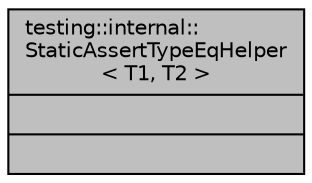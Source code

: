 digraph "testing::internal::StaticAssertTypeEqHelper&lt; T1, T2 &gt;"
{
  edge [fontname="Helvetica",fontsize="10",labelfontname="Helvetica",labelfontsize="10"];
  node [fontname="Helvetica",fontsize="10",shape=record];
  Node1 [label="{testing::internal::\lStaticAssertTypeEqHelper\l\< T1, T2 \>\n||}",height=0.2,width=0.4,color="black", fillcolor="grey75", style="filled", fontcolor="black"];
}
